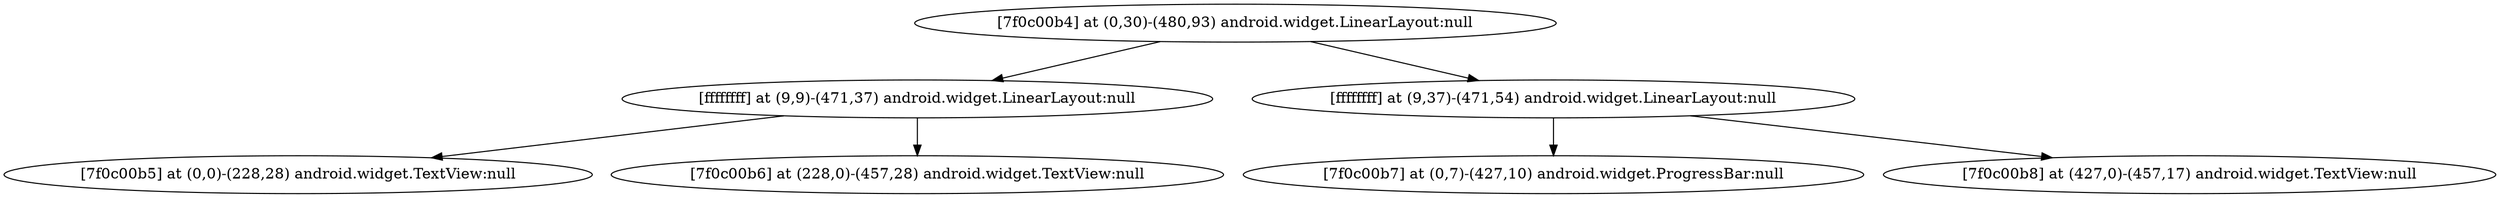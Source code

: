 strict digraph G {
  1 [ label="[7f0c00b4] at (0,30)-(480,93) android.widget.LinearLayout:null" ];
  2 [ label="[ffffffff] at (9,9)-(471,37) android.widget.LinearLayout:null" ];
  3 [ label="[7f0c00b5] at (0,0)-(228,28) android.widget.TextView:null" ];
  4 [ label="[7f0c00b6] at (228,0)-(457,28) android.widget.TextView:null" ];
  5 [ label="[ffffffff] at (9,37)-(471,54) android.widget.LinearLayout:null" ];
  6 [ label="[7f0c00b7] at (0,7)-(427,10) android.widget.ProgressBar:null" ];
  7 [ label="[7f0c00b8] at (427,0)-(457,17) android.widget.TextView:null" ];
  1 -> 2;
  2 -> 3;
  2 -> 4;
  1 -> 5;
  5 -> 6;
  5 -> 7;
}
